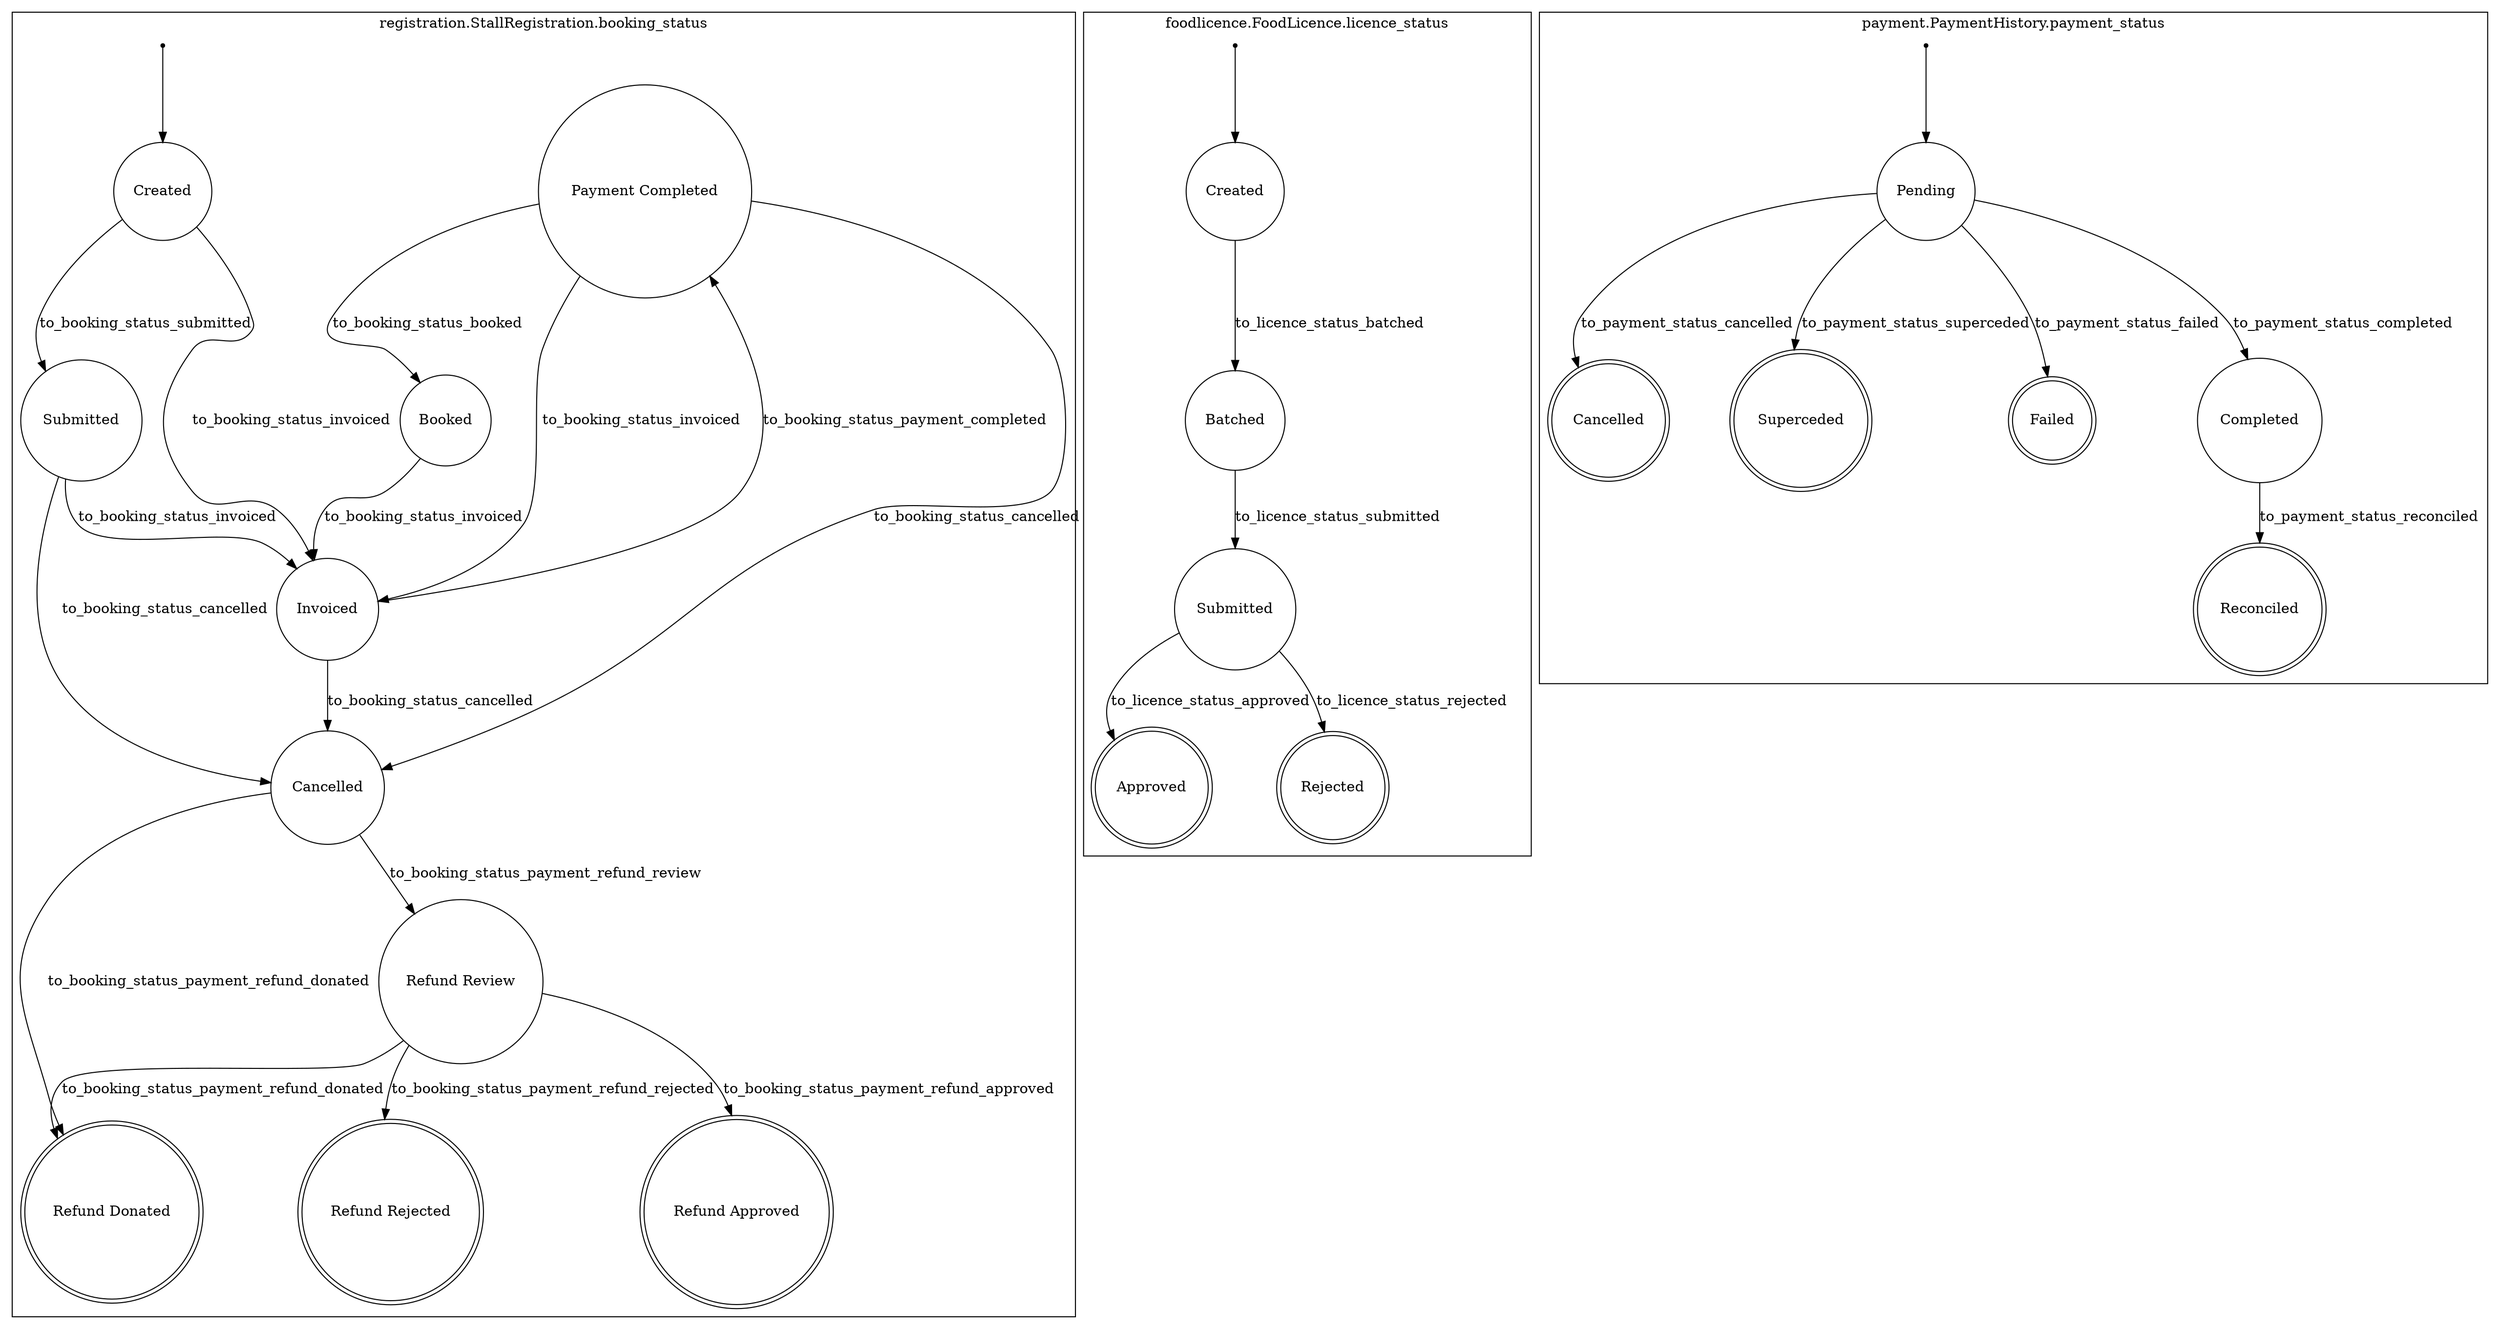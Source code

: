 digraph {
	subgraph cluster_registration_StallRegistration_booking_status {
		graph [label="registration.StallRegistration.booking_status"]
		"registration.stallregistration.booking_status.Refund Donated" [label="Refund Donated" shape=doublecircle]
		"registration.stallregistration.booking_status.Refund Approved" [label="Refund Approved" shape=doublecircle]
		"registration.stallregistration.booking_status.Refund Rejected" [label="Refund Rejected" shape=doublecircle]
		"registration.stallregistration.booking_status.Cancelled" [label=Cancelled shape=circle]
		"registration.stallregistration.booking_status.Payment Completed" [label="Payment Completed" shape=circle]
		"registration.stallregistration.booking_status.Booked" [label=Booked shape=circle]
		"registration.stallregistration.booking_status.Created" [label=Created shape=circle]
		"registration.stallregistration.booking_status._initial" [label="" shape=point]
		"registration.stallregistration.booking_status._initial" -> "registration.stallregistration.booking_status.Created"
		"registration.stallregistration.booking_status.Submitted" [label=Submitted shape=circle]
		"registration.stallregistration.booking_status.Refund Review" [label="Refund Review" shape=circle]
		"registration.stallregistration.booking_status.Invoiced" [label=Invoiced shape=circle]
		"registration.stallregistration.booking_status.Invoiced" -> "registration.stallregistration.booking_status.Cancelled" [label=to_booking_status_cancelled]
		"registration.stallregistration.booking_status.Payment Completed" -> "registration.stallregistration.booking_status.Invoiced" [label=to_booking_status_invoiced]
		"registration.stallregistration.booking_status.Refund Review" -> "registration.stallregistration.booking_status.Refund Rejected" [label=to_booking_status_payment_refund_rejected]
		"registration.stallregistration.booking_status.Cancelled" -> "registration.stallregistration.booking_status.Refund Review" [label=to_booking_status_payment_refund_review]
		"registration.stallregistration.booking_status.Cancelled" -> "registration.stallregistration.booking_status.Refund Donated" [label=to_booking_status_payment_refund_donated]
		"registration.stallregistration.booking_status.Payment Completed" -> "registration.stallregistration.booking_status.Cancelled" [label=to_booking_status_cancelled]
		"registration.stallregistration.booking_status.Invoiced" -> "registration.stallregistration.booking_status.Payment Completed" [label=to_booking_status_payment_completed]
		"registration.stallregistration.booking_status.Payment Completed" -> "registration.stallregistration.booking_status.Booked" [label=to_booking_status_booked]
		"registration.stallregistration.booking_status.Refund Review" -> "registration.stallregistration.booking_status.Refund Approved" [label=to_booking_status_payment_refund_approved]
		"registration.stallregistration.booking_status.Submitted" -> "registration.stallregistration.booking_status.Cancelled" [label=to_booking_status_cancelled]
		"registration.stallregistration.booking_status.Booked" -> "registration.stallregistration.booking_status.Invoiced" [label=to_booking_status_invoiced]
		"registration.stallregistration.booking_status.Created" -> "registration.stallregistration.booking_status.Submitted" [label=to_booking_status_submitted]
		"registration.stallregistration.booking_status.Submitted" -> "registration.stallregistration.booking_status.Invoiced" [label=to_booking_status_invoiced]
		"registration.stallregistration.booking_status.Refund Review" -> "registration.stallregistration.booking_status.Refund Donated" [label=to_booking_status_payment_refund_donated]
		"registration.stallregistration.booking_status.Created" -> "registration.stallregistration.booking_status.Invoiced" [label=to_booking_status_invoiced]
	}
	subgraph cluster_foodlicence_FoodLicence_licence_status {
		graph [label="foodlicence.FoodLicence.licence_status"]
		"foodlicence.food_licence.licence_status.Approved" [label=Approved shape=doublecircle]
		"foodlicence.food_licence.licence_status.Rejected" [label=Rejected shape=doublecircle]
		"foodlicence.food_licence.licence_status.Batched" [label=Batched shape=circle]
		"foodlicence.food_licence.licence_status.Created" [label=Created shape=circle]
		"foodlicence.food_licence.licence_status._initial" [label="" shape=point]
		"foodlicence.food_licence.licence_status._initial" -> "foodlicence.food_licence.licence_status.Created"
		"foodlicence.food_licence.licence_status.Submitted" [label=Submitted shape=circle]
		"foodlicence.food_licence.licence_status.Batched" -> "foodlicence.food_licence.licence_status.Submitted" [label=to_licence_status_submitted]
		"foodlicence.food_licence.licence_status.Created" -> "foodlicence.food_licence.licence_status.Batched" [label=to_licence_status_batched]
		"foodlicence.food_licence.licence_status.Submitted" -> "foodlicence.food_licence.licence_status.Rejected" [label=to_licence_status_rejected]
		"foodlicence.food_licence.licence_status.Submitted" -> "foodlicence.food_licence.licence_status.Approved" [label=to_licence_status_approved]
	}
	subgraph cluster_payment_PaymentHistory_payment_status {
		graph [label="payment.PaymentHistory.payment_status"]
		"payment.payment.payment_status.Reconciled" [label=Reconciled shape=doublecircle]
		"payment.payment.payment_status.Cancelled" [label=Cancelled shape=doublecircle]
		"payment.payment.payment_status.Superceded" [label=Superceded shape=doublecircle]
		"payment.payment.payment_status.Failed" [label=Failed shape=doublecircle]
		"payment.payment.payment_status.Pending" [label=Pending shape=circle]
		"payment.payment.payment_status._initial" [label="" shape=point]
		"payment.payment.payment_status._initial" -> "payment.payment.payment_status.Pending"
		"payment.payment.payment_status.Completed" [label=Completed shape=circle]
		"payment.payment.payment_status.Completed" -> "payment.payment.payment_status.Reconciled" [label=to_payment_status_reconciled]
		"payment.payment.payment_status.Pending" -> "payment.payment.payment_status.Completed" [label=to_payment_status_completed]
		"payment.payment.payment_status.Pending" -> "payment.payment.payment_status.Failed" [label=to_payment_status_failed]
		"payment.payment.payment_status.Pending" -> "payment.payment.payment_status.Cancelled" [label=to_payment_status_cancelled]
		"payment.payment.payment_status.Pending" -> "payment.payment.payment_status.Superceded" [label=to_payment_status_superceded]
	}
}

